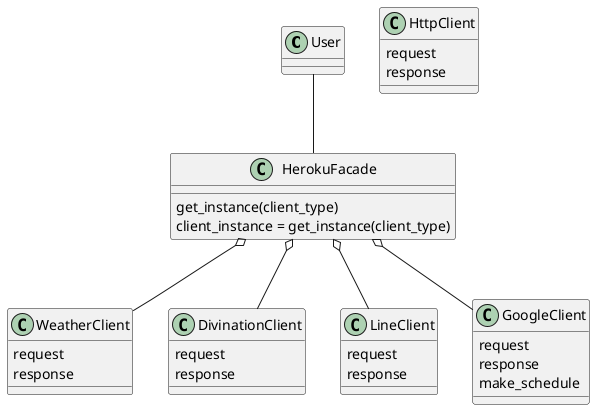 @startuml

class User

class HerokuFacade{
    get_instance(client_type)
    client_instance = get_instance(client_type)
}

class WeatherClient{
    request
    response
}

class DivinationClient{
    request
    response
}

class LineClient{
    request
    response
}

class GoogleClient{
    request
    response
    make_schedule
}

class HttpClient{
    request
    response
}


User -- HerokuFacade
HerokuFacade o-- WeatherClient
HerokuFacade o-- DivinationClient
HerokuFacade o-- LineClient
HerokuFacade o-- GoogleClient

@enduml
